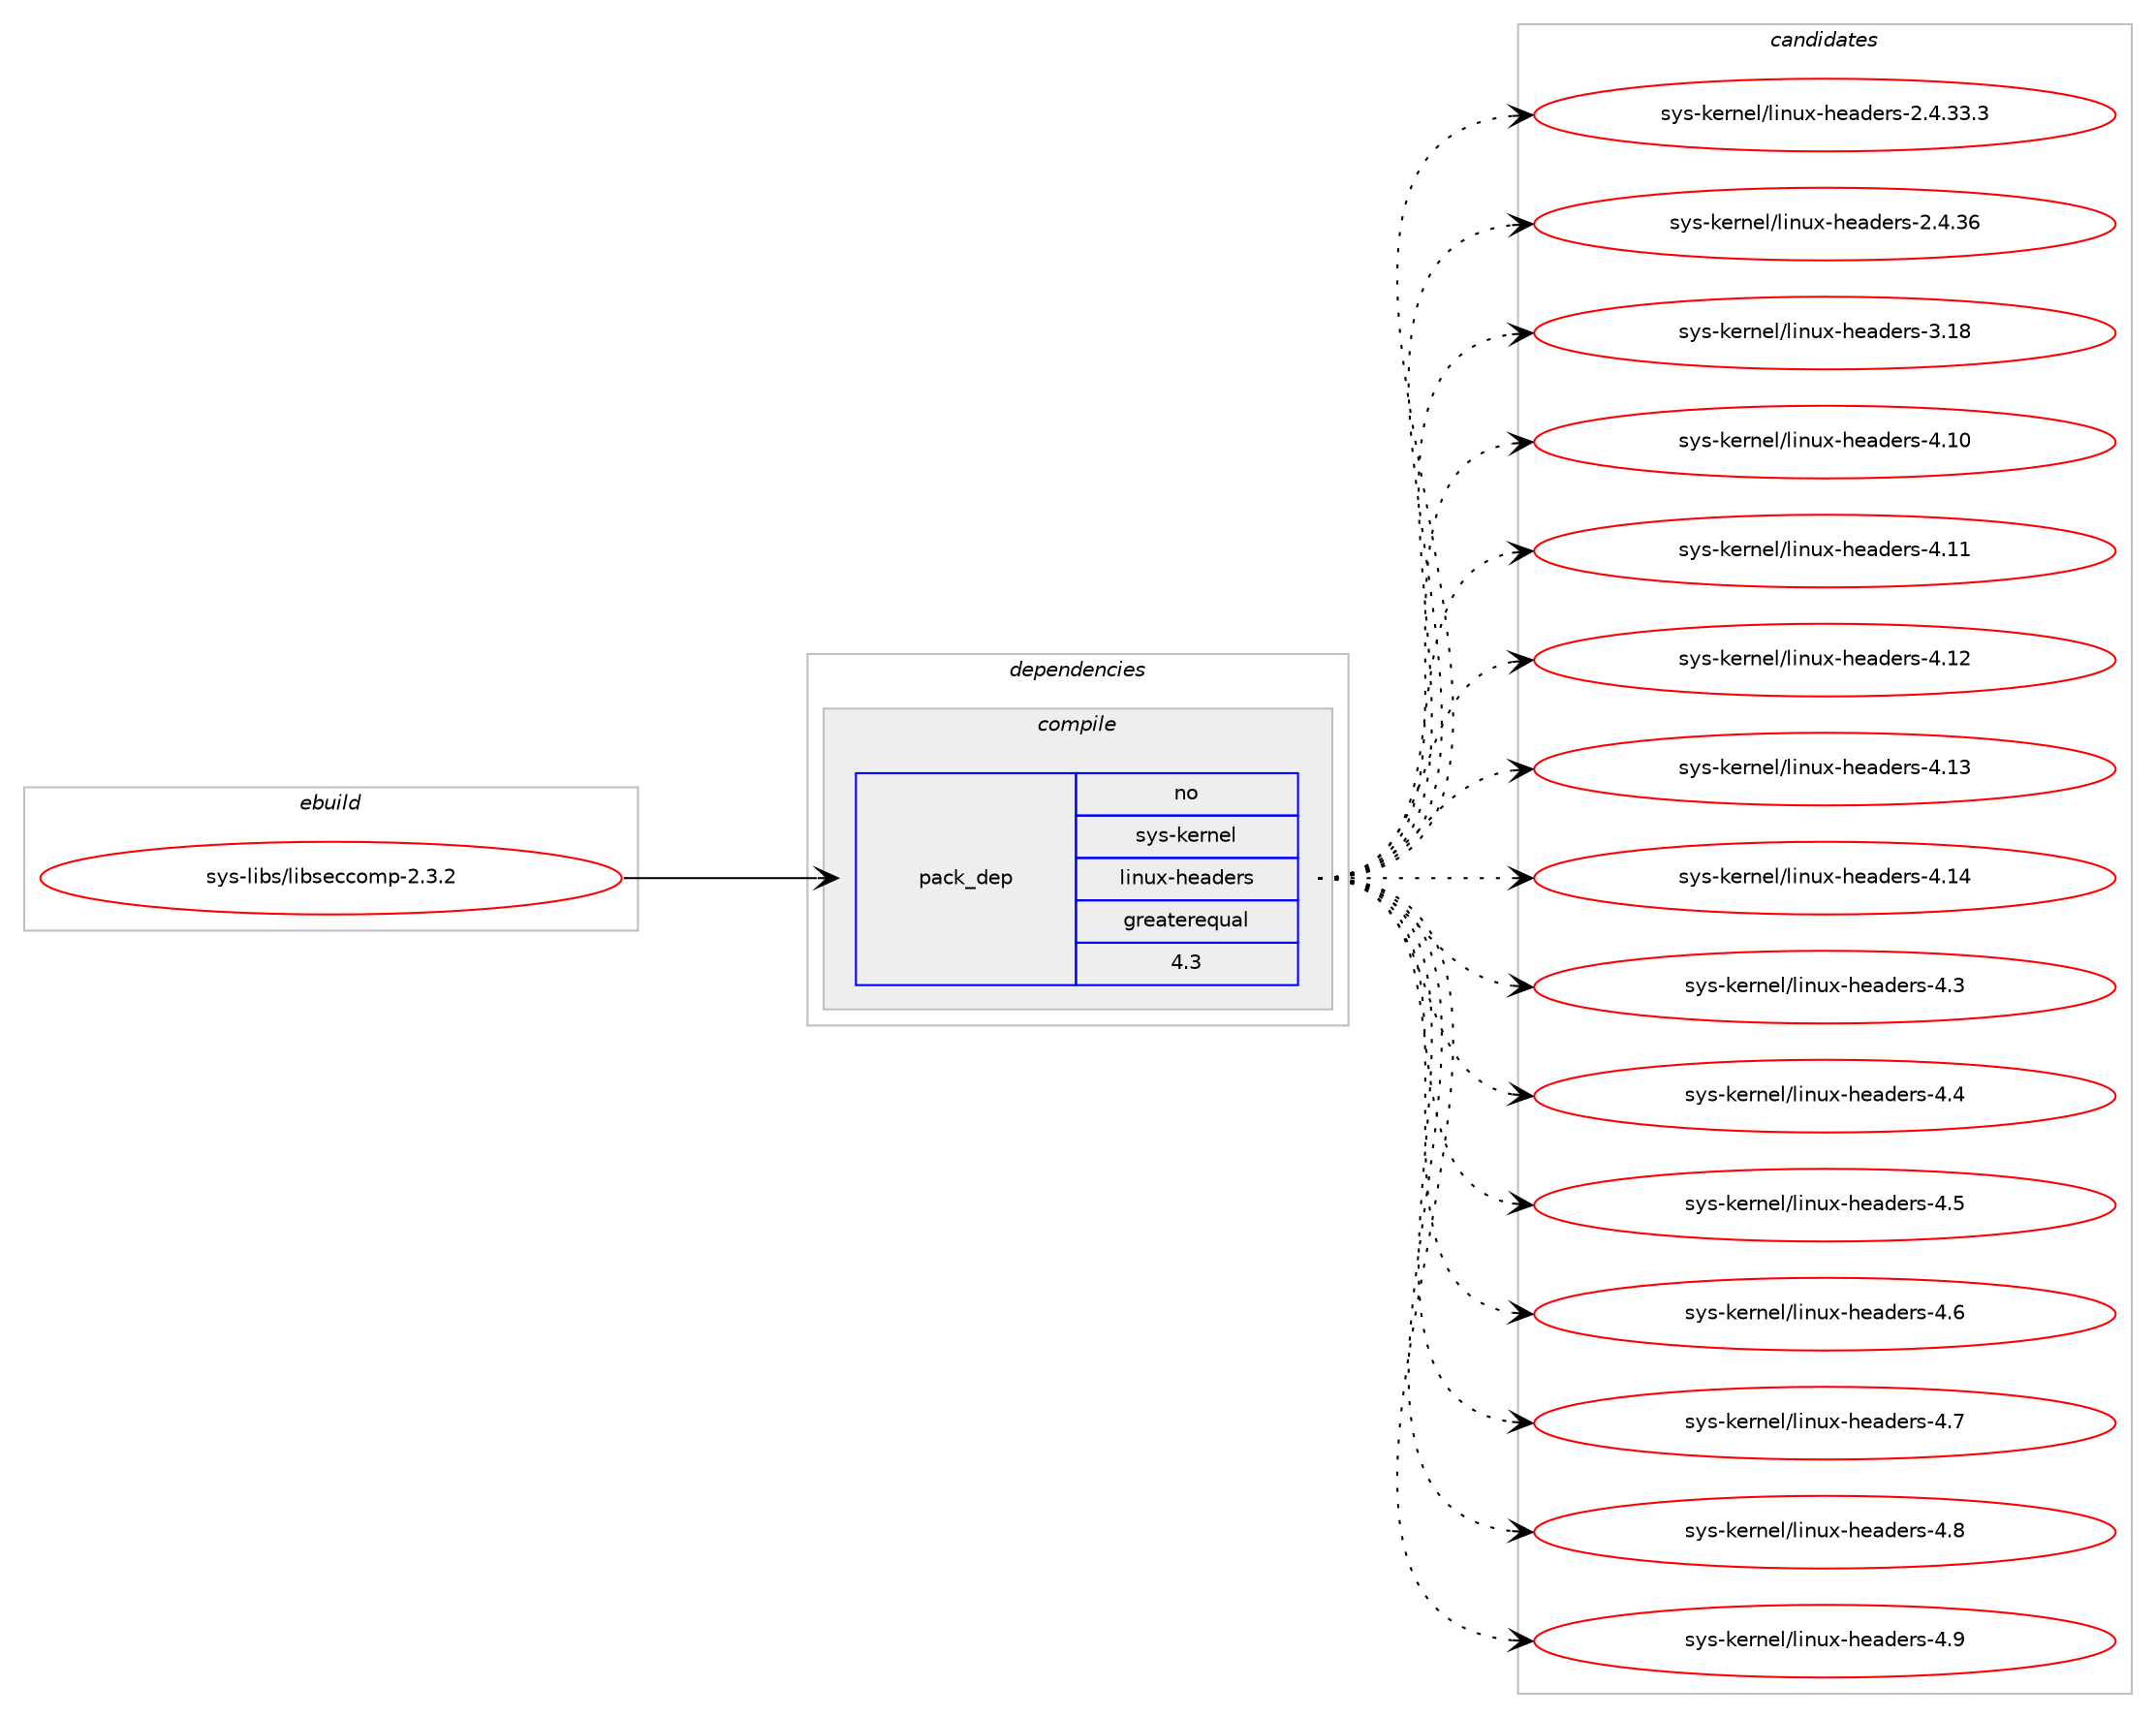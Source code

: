 digraph prolog {

# *************
# Graph options
# *************

newrank=true;
concentrate=true;
compound=true;
graph [rankdir=LR,fontname=Helvetica,fontsize=10,ranksep=1.5];#, ranksep=2.5, nodesep=0.2];
edge  [arrowhead=vee];
node  [fontname=Helvetica,fontsize=10];

# **********
# The ebuild
# **********

subgraph cluster_leftcol {
color=gray;
rank=same;
label=<<i>ebuild</i>>;
id [label="sys-libs/libseccomp-2.3.2", color=red, width=4, href="../sys-libs/libseccomp-2.3.2.svg"];
}

# ****************
# The dependencies
# ****************

subgraph cluster_midcol {
color=gray;
label=<<i>dependencies</i>>;
subgraph cluster_compile {
fillcolor="#eeeeee";
style=filled;
label=<<i>compile</i>>;
subgraph pack5419 {
dependency6253 [label=<<TABLE BORDER="0" CELLBORDER="1" CELLSPACING="0" CELLPADDING="4" WIDTH="220"><TR><TD ROWSPAN="6" CELLPADDING="30">pack_dep</TD></TR><TR><TD WIDTH="110">no</TD></TR><TR><TD>sys-kernel</TD></TR><TR><TD>linux-headers</TD></TR><TR><TD>greaterequal</TD></TR><TR><TD>4.3</TD></TR></TABLE>>, shape=none, color=blue];
}
id:e -> dependency6253:w [weight=20,style="solid",arrowhead="vee"];
}
subgraph cluster_compileandrun {
fillcolor="#eeeeee";
style=filled;
label=<<i>compile and run</i>>;
}
subgraph cluster_run {
fillcolor="#eeeeee";
style=filled;
label=<<i>run</i>>;
}
}

# **************
# The candidates
# **************

subgraph cluster_choices {
rank=same;
color=gray;
label=<<i>candidates</i>>;

subgraph choice5419 {
color=black;
nodesep=1;
choice11512111545107101114110101108471081051101171204510410197100101114115455046524651514651 [label="sys-kernel/linux-headers-2.4.33.3", color=red, width=4,href="../sys-kernel/linux-headers-2.4.33.3.svg"];
choice1151211154510710111411010110847108105110117120451041019710010111411545504652465154 [label="sys-kernel/linux-headers-2.4.36", color=red, width=4,href="../sys-kernel/linux-headers-2.4.36.svg"];
choice115121115451071011141101011084710810511011712045104101971001011141154551464956 [label="sys-kernel/linux-headers-3.18", color=red, width=4,href="../sys-kernel/linux-headers-3.18.svg"];
choice115121115451071011141101011084710810511011712045104101971001011141154552464948 [label="sys-kernel/linux-headers-4.10", color=red, width=4,href="../sys-kernel/linux-headers-4.10.svg"];
choice115121115451071011141101011084710810511011712045104101971001011141154552464949 [label="sys-kernel/linux-headers-4.11", color=red, width=4,href="../sys-kernel/linux-headers-4.11.svg"];
choice115121115451071011141101011084710810511011712045104101971001011141154552464950 [label="sys-kernel/linux-headers-4.12", color=red, width=4,href="../sys-kernel/linux-headers-4.12.svg"];
choice115121115451071011141101011084710810511011712045104101971001011141154552464951 [label="sys-kernel/linux-headers-4.13", color=red, width=4,href="../sys-kernel/linux-headers-4.13.svg"];
choice115121115451071011141101011084710810511011712045104101971001011141154552464952 [label="sys-kernel/linux-headers-4.14", color=red, width=4,href="../sys-kernel/linux-headers-4.14.svg"];
choice1151211154510710111411010110847108105110117120451041019710010111411545524651 [label="sys-kernel/linux-headers-4.3", color=red, width=4,href="../sys-kernel/linux-headers-4.3.svg"];
choice1151211154510710111411010110847108105110117120451041019710010111411545524652 [label="sys-kernel/linux-headers-4.4", color=red, width=4,href="../sys-kernel/linux-headers-4.4.svg"];
choice1151211154510710111411010110847108105110117120451041019710010111411545524653 [label="sys-kernel/linux-headers-4.5", color=red, width=4,href="../sys-kernel/linux-headers-4.5.svg"];
choice1151211154510710111411010110847108105110117120451041019710010111411545524654 [label="sys-kernel/linux-headers-4.6", color=red, width=4,href="../sys-kernel/linux-headers-4.6.svg"];
choice1151211154510710111411010110847108105110117120451041019710010111411545524655 [label="sys-kernel/linux-headers-4.7", color=red, width=4,href="../sys-kernel/linux-headers-4.7.svg"];
choice1151211154510710111411010110847108105110117120451041019710010111411545524656 [label="sys-kernel/linux-headers-4.8", color=red, width=4,href="../sys-kernel/linux-headers-4.8.svg"];
choice1151211154510710111411010110847108105110117120451041019710010111411545524657 [label="sys-kernel/linux-headers-4.9", color=red, width=4,href="../sys-kernel/linux-headers-4.9.svg"];
dependency6253:e -> choice11512111545107101114110101108471081051101171204510410197100101114115455046524651514651:w [style=dotted,weight="100"];
dependency6253:e -> choice1151211154510710111411010110847108105110117120451041019710010111411545504652465154:w [style=dotted,weight="100"];
dependency6253:e -> choice115121115451071011141101011084710810511011712045104101971001011141154551464956:w [style=dotted,weight="100"];
dependency6253:e -> choice115121115451071011141101011084710810511011712045104101971001011141154552464948:w [style=dotted,weight="100"];
dependency6253:e -> choice115121115451071011141101011084710810511011712045104101971001011141154552464949:w [style=dotted,weight="100"];
dependency6253:e -> choice115121115451071011141101011084710810511011712045104101971001011141154552464950:w [style=dotted,weight="100"];
dependency6253:e -> choice115121115451071011141101011084710810511011712045104101971001011141154552464951:w [style=dotted,weight="100"];
dependency6253:e -> choice115121115451071011141101011084710810511011712045104101971001011141154552464952:w [style=dotted,weight="100"];
dependency6253:e -> choice1151211154510710111411010110847108105110117120451041019710010111411545524651:w [style=dotted,weight="100"];
dependency6253:e -> choice1151211154510710111411010110847108105110117120451041019710010111411545524652:w [style=dotted,weight="100"];
dependency6253:e -> choice1151211154510710111411010110847108105110117120451041019710010111411545524653:w [style=dotted,weight="100"];
dependency6253:e -> choice1151211154510710111411010110847108105110117120451041019710010111411545524654:w [style=dotted,weight="100"];
dependency6253:e -> choice1151211154510710111411010110847108105110117120451041019710010111411545524655:w [style=dotted,weight="100"];
dependency6253:e -> choice1151211154510710111411010110847108105110117120451041019710010111411545524656:w [style=dotted,weight="100"];
dependency6253:e -> choice1151211154510710111411010110847108105110117120451041019710010111411545524657:w [style=dotted,weight="100"];
}
}

}
